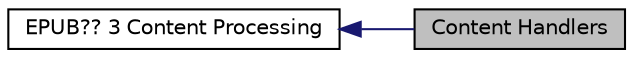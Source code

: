 digraph "Content Handlers"
{
  edge [fontname="Helvetica",fontsize="10",labelfontname="Helvetica",labelfontsize="10"];
  node [fontname="Helvetica",fontsize="10",shape=record];
  rankdir=LR;
  Node1 [label="EPUB?? 3 Content Processing",height=0.2,width=0.4,color="black", fillcolor="white", style="filled",URL="$group__content-proc.xhtml"];
  Node0 [label="Content Handlers",height=0.2,width=0.4,color="black", fillcolor="grey75", style="filled" fontcolor="black"];
  Node1->Node0 [shape=plaintext, color="midnightblue", dir="back", style="solid"];
}
